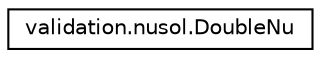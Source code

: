 digraph "Graphical Class Hierarchy"
{
 // INTERACTIVE_SVG=YES
 // LATEX_PDF_SIZE
  edge [fontname="Helvetica",fontsize="10",labelfontname="Helvetica",labelfontsize="10"];
  node [fontname="Helvetica",fontsize="10",shape=record];
  rankdir="LR";
  Node0 [label="validation.nusol.DoubleNu",height=0.2,width=0.4,color="black", fillcolor="white", style="filled",URL="$classvalidation_1_1nusol_1_1_double_nu.html",tooltip=" "];
}
